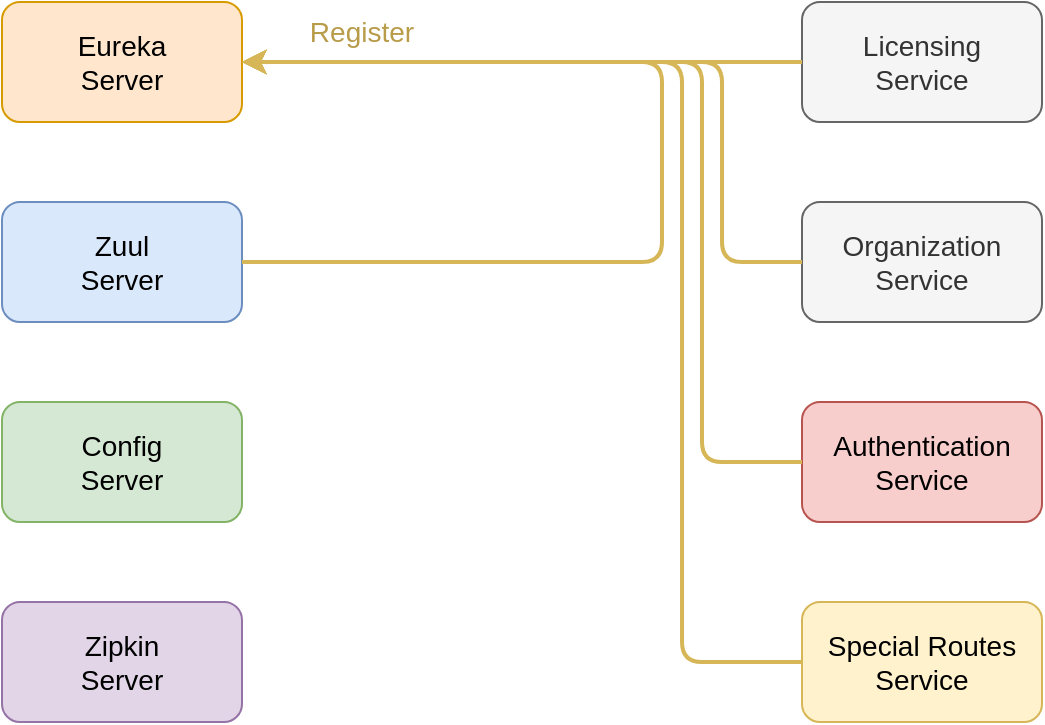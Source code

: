 <mxfile version="10.6.5" type="device"><diagram id="78axRcpWXTvuaNpvbFjN" name="Page-1"><mxGraphModel dx="1970" dy="1073" grid="1" gridSize="10" guides="1" tooltips="1" connect="1" arrows="1" fold="1" page="1" pageScale="1" pageWidth="2000" pageHeight="2000" math="0" shadow="0"><root><mxCell id="0"/><mxCell id="1" parent="0"/><mxCell id="dm9B1vMJWw8DZnSAPgS3-1" value="&lt;font style=&quot;font-size: 14px&quot;&gt;Eureka&lt;br&gt;Server&lt;/font&gt;&lt;br&gt;" style="rounded=1;whiteSpace=wrap;html=1;fillColor=#ffe6cc;strokeColor=#d79b00;" parent="1" vertex="1"><mxGeometry x="240" y="320" width="120" height="60" as="geometry"/></mxCell><mxCell id="dm9B1vMJWw8DZnSAPgS3-2" value="&lt;span style=&quot;font-size: 14px&quot;&gt;Zuul&lt;br&gt;Server&lt;br&gt;&lt;/span&gt;" style="rounded=1;whiteSpace=wrap;html=1;fillColor=#dae8fc;strokeColor=#6c8ebf;" parent="1" vertex="1"><mxGeometry x="240" y="420" width="120" height="60" as="geometry"/></mxCell><mxCell id="dm9B1vMJWw8DZnSAPgS3-3" value="&lt;span style=&quot;font-size: 14px&quot;&gt;Config&lt;br&gt;Server&lt;br&gt;&lt;/span&gt;" style="rounded=1;whiteSpace=wrap;html=1;fillColor=#d5e8d4;strokeColor=#82b366;" parent="1" vertex="1"><mxGeometry x="240" y="520" width="120" height="60" as="geometry"/></mxCell><mxCell id="dm9B1vMJWw8DZnSAPgS3-4" value="&lt;span style=&quot;font-size: 14px&quot;&gt;Zipkin&lt;br&gt;Server&lt;br&gt;&lt;/span&gt;" style="rounded=1;whiteSpace=wrap;html=1;fillColor=#e1d5e7;strokeColor=#9673a6;" parent="1" vertex="1"><mxGeometry x="240" y="620" width="120" height="60" as="geometry"/></mxCell><mxCell id="dm9B1vMJWw8DZnSAPgS3-5" value="&lt;font style=&quot;font-size: 14px&quot;&gt;Licensing&lt;br&gt;Service&lt;/font&gt;&lt;br&gt;" style="rounded=1;whiteSpace=wrap;html=1;fillColor=#f5f5f5;strokeColor=#666666;fontColor=#333333;" parent="1" vertex="1"><mxGeometry x="640" y="320" width="120" height="60" as="geometry"/></mxCell><mxCell id="dm9B1vMJWw8DZnSAPgS3-6" value="&lt;span style=&quot;font-size: 14px&quot;&gt;Organization&lt;br&gt;Service&lt;br&gt;&lt;/span&gt;" style="rounded=1;whiteSpace=wrap;html=1;fillColor=#f5f5f5;strokeColor=#666666;fontColor=#333333;" parent="1" vertex="1"><mxGeometry x="640" y="420" width="120" height="60" as="geometry"/></mxCell><mxCell id="dm9B1vMJWw8DZnSAPgS3-7" value="&lt;span style=&quot;font-size: 14px&quot;&gt;Authentication&lt;br&gt;Service&lt;br&gt;&lt;/span&gt;" style="rounded=1;whiteSpace=wrap;html=1;fillColor=#f8cecc;strokeColor=#b85450;" parent="1" vertex="1"><mxGeometry x="640" y="520" width="120" height="60" as="geometry"/></mxCell><mxCell id="dm9B1vMJWw8DZnSAPgS3-8" value="&lt;span style=&quot;font-size: 14px&quot;&gt;Special Routes&lt;br&gt;Service&lt;br&gt;&lt;/span&gt;" style="rounded=1;whiteSpace=wrap;html=1;fillColor=#fff2cc;strokeColor=#d6b656;" parent="1" vertex="1"><mxGeometry x="640" y="620" width="120" height="60" as="geometry"/></mxCell><mxCell id="dm9B1vMJWw8DZnSAPgS3-9" value="" style="endArrow=classic;html=1;entryX=1;entryY=0.5;entryDx=0;entryDy=0;exitX=0;exitY=0.5;exitDx=0;exitDy=0;fillColor=#fff2cc;strokeColor=#d6b656;strokeWidth=2;" parent="1" source="dm9B1vMJWw8DZnSAPgS3-5" target="dm9B1vMJWw8DZnSAPgS3-1" edge="1"><mxGeometry width="50" height="50" relative="1" as="geometry"><mxPoint x="240" y="750" as="sourcePoint"/><mxPoint x="290" y="700" as="targetPoint"/></mxGeometry></mxCell><mxCell id="dm9B1vMJWw8DZnSAPgS3-11" value="" style="endArrow=classic;html=1;fillColor=#fff2cc;strokeColor=#d6b656;strokeWidth=2;entryX=1;entryY=0.5;entryDx=0;entryDy=0;exitX=0;exitY=0.5;exitDx=0;exitDy=0;" parent="1" source="dm9B1vMJWw8DZnSAPgS3-6" target="dm9B1vMJWw8DZnSAPgS3-1" edge="1"><mxGeometry width="50" height="50" relative="1" as="geometry"><mxPoint x="530" y="320" as="sourcePoint"/><mxPoint x="410" y="300" as="targetPoint"/><Array as="points"><mxPoint x="600" y="450"/><mxPoint x="600" y="350"/></Array></mxGeometry></mxCell><mxCell id="dm9B1vMJWw8DZnSAPgS3-12" value="" style="endArrow=classic;html=1;fillColor=#fff2cc;strokeColor=#d6b656;strokeWidth=2;entryX=1;entryY=0.5;entryDx=0;entryDy=0;exitX=0;exitY=0.5;exitDx=0;exitDy=0;" parent="1" source="dm9B1vMJWw8DZnSAPgS3-7" target="dm9B1vMJWw8DZnSAPgS3-1" edge="1"><mxGeometry width="50" height="50" relative="1" as="geometry"><mxPoint x="470" y="460" as="sourcePoint"/><mxPoint x="190" y="360" as="targetPoint"/><Array as="points"><mxPoint x="590" y="550"/><mxPoint x="590" y="350"/></Array></mxGeometry></mxCell><mxCell id="dm9B1vMJWw8DZnSAPgS3-13" value="" style="endArrow=classic;html=1;fillColor=#fff2cc;strokeColor=#d6b656;strokeWidth=2;entryX=1;entryY=0.5;entryDx=0;entryDy=0;exitX=0;exitY=0.5;exitDx=0;exitDy=0;" parent="1" source="dm9B1vMJWw8DZnSAPgS3-8" target="dm9B1vMJWw8DZnSAPgS3-1" edge="1"><mxGeometry width="50" height="50" relative="1" as="geometry"><mxPoint x="590" y="590" as="sourcePoint"/><mxPoint x="310" y="490" as="targetPoint"/><Array as="points"><mxPoint x="580" y="650"/><mxPoint x="580" y="350"/></Array></mxGeometry></mxCell><mxCell id="dm9B1vMJWw8DZnSAPgS3-14" value="" style="endArrow=classic;html=1;exitX=1;exitY=0.5;exitDx=0;exitDy=0;fillColor=#fff2cc;strokeColor=#d6b656;strokeWidth=2;" parent="1" source="dm9B1vMJWw8DZnSAPgS3-2" edge="1"><mxGeometry width="50" height="50" relative="1" as="geometry"><mxPoint x="500" y="440" as="sourcePoint"/><mxPoint x="360" y="350" as="targetPoint"/><Array as="points"><mxPoint x="570" y="450"/><mxPoint x="570" y="350"/></Array></mxGeometry></mxCell><mxCell id="dm9B1vMJWw8DZnSAPgS3-15" value="&lt;font style=&quot;font-size: 14px&quot; color=&quot;#b89c4a&quot;&gt;Register&lt;/font&gt;" style="text;html=1;strokeColor=none;fillColor=none;align=center;verticalAlign=middle;whiteSpace=wrap;rounded=0;" parent="1" vertex="1"><mxGeometry x="390" y="320" width="60" height="30" as="geometry"/></mxCell></root></mxGraphModel></diagram></mxfile>
